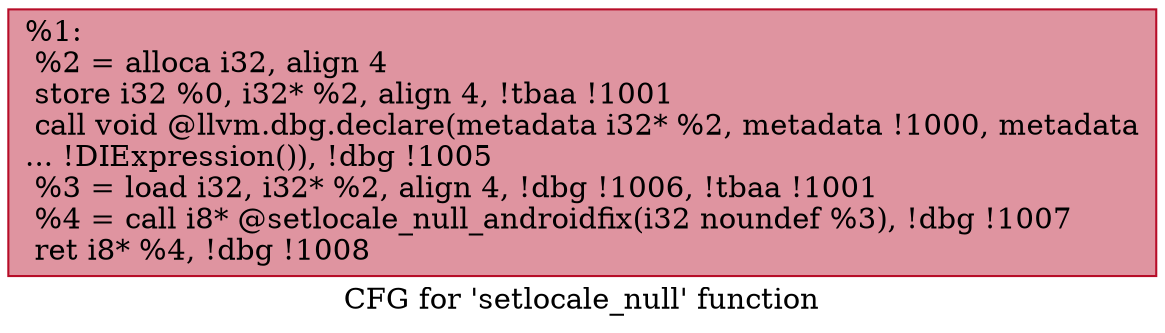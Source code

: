 digraph "CFG for 'setlocale_null' function" {
	label="CFG for 'setlocale_null' function";

	Node0x23e1200 [shape=record,color="#b70d28ff", style=filled, fillcolor="#b70d2870",label="{%1:\l  %2 = alloca i32, align 4\l  store i32 %0, i32* %2, align 4, !tbaa !1001\l  call void @llvm.dbg.declare(metadata i32* %2, metadata !1000, metadata\l... !DIExpression()), !dbg !1005\l  %3 = load i32, i32* %2, align 4, !dbg !1006, !tbaa !1001\l  %4 = call i8* @setlocale_null_androidfix(i32 noundef %3), !dbg !1007\l  ret i8* %4, !dbg !1008\l}"];
}
